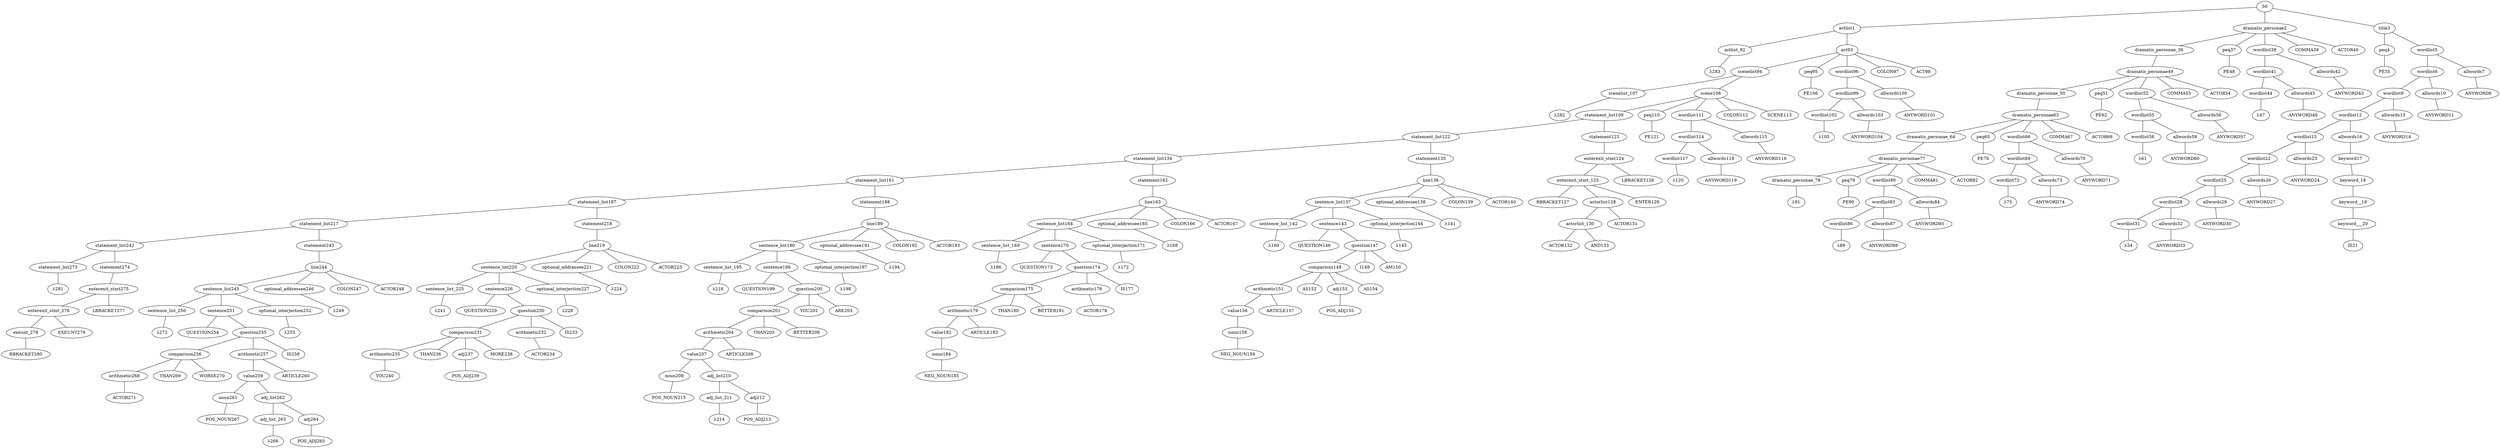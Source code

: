 strict graph {
	S0 -- actlist1
	S0 -- dramatis_personae2
	S0 -- title3

	title3 -- peq4
	title3 -- wordlist5

	wordlist5 -- wordlist6
	wordlist5 -- allwords7

	allwords7 -- ANYWORD8


	wordlist6 -- wordlist9
	wordlist6 -- allwords10

	allwords10 -- ANYWORD11


	wordlist9 -- wordlist12
	wordlist9 -- allwords13

	allwords13 -- ANYWORD14


	wordlist12 -- wordlist15
	wordlist12 -- allwords16

	allwords16 -- keyword17

	keyword17 -- keyword_18

	keyword_18 -- keyword__19

	keyword__19 -- keyword___20

	keyword___20 -- IS21


	wordlist15 -- wordlist22
	wordlist15 -- allwords23

	allwords23 -- ANYWORD24


	wordlist22 -- wordlist25
	wordlist22 -- allwords26

	allwords26 -- ANYWORD27


	wordlist25 -- wordlist28
	wordlist25 -- allwords29

	allwords29 -- ANYWORD30


	wordlist28 -- wordlist31
	wordlist28 -- allwords32

	allwords32 -- ANYWORD33


	wordlist31 -- λ34

	peq4 -- PE35


	dramatis_personae2 -- dramatis_personae_36
	dramatis_personae2 -- peq37
	dramatis_personae2 -- wordlist38
	dramatis_personae2 -- COMMA39
	dramatis_personae2 -- ACTOR40



	wordlist38 -- wordlist41
	wordlist38 -- allwords42

	allwords42 -- ANYWORD43


	wordlist41 -- wordlist44
	wordlist41 -- allwords45

	allwords45 -- ANYWORD46


	wordlist44 -- λ47

	peq37 -- PE48


	dramatis_personae_36 -- dramatis_personae49

	dramatis_personae49 -- dramatis_personae_50
	dramatis_personae49 -- peq51
	dramatis_personae49 -- wordlist52
	dramatis_personae49 -- COMMA53
	dramatis_personae49 -- ACTOR54



	wordlist52 -- wordlist55
	wordlist52 -- allwords56

	allwords56 -- ANYWORD57


	wordlist55 -- wordlist58
	wordlist55 -- allwords59

	allwords59 -- ANYWORD60


	wordlist58 -- λ61

	peq51 -- PE62


	dramatis_personae_50 -- dramatis_personae63

	dramatis_personae63 -- dramatis_personae_64
	dramatis_personae63 -- peq65
	dramatis_personae63 -- wordlist66
	dramatis_personae63 -- COMMA67
	dramatis_personae63 -- ACTOR68



	wordlist66 -- wordlist69
	wordlist66 -- allwords70

	allwords70 -- ANYWORD71


	wordlist69 -- wordlist72
	wordlist69 -- allwords73

	allwords73 -- ANYWORD74


	wordlist72 -- λ75

	peq65 -- PE76


	dramatis_personae_64 -- dramatis_personae77

	dramatis_personae77 -- dramatis_personae_78
	dramatis_personae77 -- peq79
	dramatis_personae77 -- wordlist80
	dramatis_personae77 -- COMMA81
	dramatis_personae77 -- ACTOR82



	wordlist80 -- wordlist83
	wordlist80 -- allwords84

	allwords84 -- ANYWORD85


	wordlist83 -- wordlist86
	wordlist83 -- allwords87

	allwords87 -- ANYWORD88


	wordlist86 -- λ89

	peq79 -- PE90


	dramatis_personae_78 -- λ91

	actlist1 -- actlist_92
	actlist1 -- act93

	act93 -- scenelist94
	act93 -- peq95
	act93 -- wordlist96
	act93 -- COLON97
	act93 -- ACT98



	wordlist96 -- wordlist99
	wordlist96 -- allwords100

	allwords100 -- ANYWORD101


	wordlist99 -- wordlist102
	wordlist99 -- allwords103

	allwords103 -- ANYWORD104


	wordlist102 -- λ105

	peq95 -- PE106


	scenelist94 -- scenelist_107
	scenelist94 -- scene108

	scene108 -- statement_list109
	scene108 -- peq110
	scene108 -- wordlist111
	scene108 -- COLON112
	scene108 -- SCENE113



	wordlist111 -- wordlist114
	wordlist111 -- allwords115

	allwords115 -- ANYWORD116


	wordlist114 -- wordlist117
	wordlist114 -- allwords118

	allwords118 -- ANYWORD119


	wordlist117 -- λ120

	peq110 -- PE121


	statement_list109 -- statement_list122
	statement_list109 -- statement123

	statement123 -- enterexit_stmt124

	enterexit_stmt124 -- enterexit_stmt_125
	enterexit_stmt124 -- LBRACKET126


	enterexit_stmt_125 -- RBRACKET127
	enterexit_stmt_125 -- actorlist128
	enterexit_stmt_125 -- ENTER129


	actorlist128 -- actorlist_130
	actorlist128 -- ACTOR131


	actorlist_130 -- ACTOR132
	actorlist_130 -- AND133




	statement_list122 -- statement_list134
	statement_list122 -- statement135

	statement135 -- line136

	line136 -- sentence_list137
	line136 -- optional_addressee138
	line136 -- COLON139
	line136 -- ACTOR140



	optional_addressee138 -- λ141

	sentence_list137 -- sentence_list_142
	sentence_list137 -- sentence143
	sentence_list137 -- optional_interjection144

	optional_interjection144 -- λ145

	sentence143 -- QUESTION146
	sentence143 -- question147

	question147 -- comparison148
	question147 -- I149
	question147 -- AM150



	comparison148 -- arithmetic151
	comparison148 -- AS152
	comparison148 -- adj153
	comparison148 -- AS154


	adj153 -- POS_ADJ155



	arithmetic151 -- value156
	arithmetic151 -- ARTICLE157


	value156 -- noun158

	noun158 -- NEG_NOUN159



	sentence_list_142 -- λ160

	statement_list134 -- statement_list161
	statement_list134 -- statement162

	statement162 -- line163

	line163 -- sentence_list164
	line163 -- optional_addressee165
	line163 -- COLON166
	line163 -- ACTOR167



	optional_addressee165 -- λ168

	sentence_list164 -- sentence_list_169
	sentence_list164 -- sentence170
	sentence_list164 -- optional_interjection171

	optional_interjection171 -- λ172

	sentence170 -- QUESTION173
	sentence170 -- question174

	question174 -- comparison175
	question174 -- arithmetic176
	question174 -- IS177


	arithmetic176 -- ACTOR178


	comparison175 -- arithmetic179
	comparison175 -- THAN180
	comparison175 -- BETTER181



	arithmetic179 -- value182
	arithmetic179 -- ARTICLE183


	value182 -- noun184

	noun184 -- NEG_NOUN185



	sentence_list_169 -- λ186

	statement_list161 -- statement_list187
	statement_list161 -- statement188

	statement188 -- line189

	line189 -- sentence_list190
	line189 -- optional_addressee191
	line189 -- COLON192
	line189 -- ACTOR193



	optional_addressee191 -- λ194

	sentence_list190 -- sentence_list_195
	sentence_list190 -- sentence196
	sentence_list190 -- optional_interjection197

	optional_interjection197 -- λ198

	sentence196 -- QUESTION199
	sentence196 -- question200

	question200 -- comparison201
	question200 -- YOU202
	question200 -- ARE203



	comparison201 -- arithmetic204
	comparison201 -- THAN205
	comparison201 -- BETTER206



	arithmetic204 -- value207
	arithmetic204 -- ARTICLE208


	value207 -- noun209
	value207 -- adj_list210

	adj_list210 -- adj_list_211
	adj_list210 -- adj212

	adj212 -- POS_ADJ213


	adj_list_211 -- λ214

	noun209 -- POS_NOUN215



	sentence_list_195 -- λ216

	statement_list187 -- statement_list217
	statement_list187 -- statement218

	statement218 -- line219

	line219 -- sentence_list220
	line219 -- optional_addressee221
	line219 -- COLON222
	line219 -- ACTOR223



	optional_addressee221 -- λ224

	sentence_list220 -- sentence_list_225
	sentence_list220 -- sentence226
	sentence_list220 -- optional_interjection227

	optional_interjection227 -- λ228

	sentence226 -- QUESTION229
	sentence226 -- question230

	question230 -- comparison231
	question230 -- arithmetic232
	question230 -- IS233


	arithmetic232 -- ACTOR234


	comparison231 -- arithmetic235
	comparison231 -- THAN236
	comparison231 -- adj237
	comparison231 -- MORE238


	adj237 -- POS_ADJ239



	arithmetic235 -- YOU240



	sentence_list_225 -- λ241

	statement_list217 -- statement_list242
	statement_list217 -- statement243

	statement243 -- line244

	line244 -- sentence_list245
	line244 -- optional_addressee246
	line244 -- COLON247
	line244 -- ACTOR248



	optional_addressee246 -- λ249

	sentence_list245 -- sentence_list_250
	sentence_list245 -- sentence251
	sentence_list245 -- optional_interjection252

	optional_interjection252 -- λ253

	sentence251 -- QUESTION254
	sentence251 -- question255

	question255 -- comparison256
	question255 -- arithmetic257
	question255 -- IS258


	arithmetic257 -- value259
	arithmetic257 -- ARTICLE260


	value259 -- noun261
	value259 -- adj_list262

	adj_list262 -- adj_list_263
	adj_list262 -- adj264

	adj264 -- POS_ADJ265


	adj_list_263 -- λ266

	noun261 -- POS_NOUN267


	comparison256 -- arithmetic268
	comparison256 -- THAN269
	comparison256 -- WORSE270



	arithmetic268 -- ACTOR271



	sentence_list_250 -- λ272

	statement_list242 -- statement_list273
	statement_list242 -- statement274

	statement274 -- enterexit_stmt275

	enterexit_stmt275 -- enterexit_stmt_276
	enterexit_stmt275 -- LBRACKET277


	enterexit_stmt_276 -- exeunt_278
	enterexit_stmt_276 -- EXEUNT279


	exeunt_278 -- RBRACKET280


	statement_list273 -- λ281

	scenelist_107 -- λ282

	actlist_92 -- λ283


}